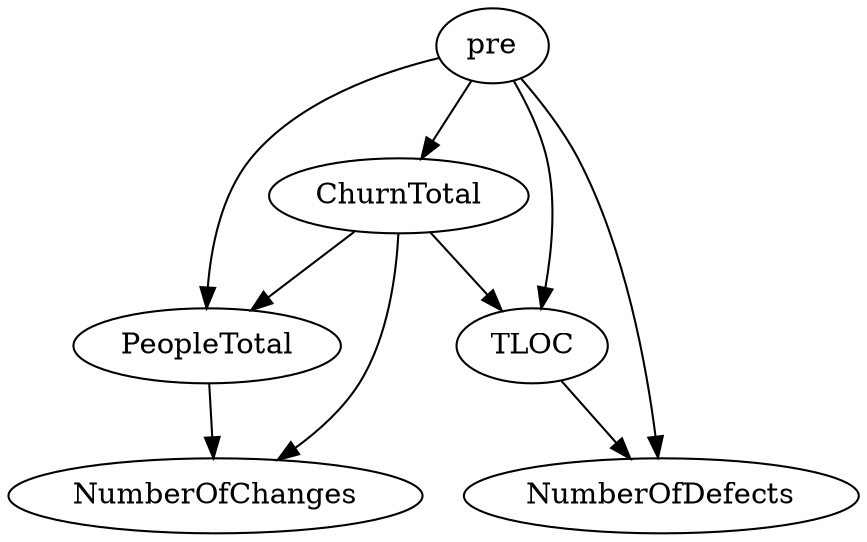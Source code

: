 digraph {
   PeopleTotal;
   NumberOfChanges;
   ChurnTotal;
   TLOC;
   pre;
   NumberOfDefects;
   PeopleTotal -> NumberOfChanges;
   ChurnTotal -> PeopleTotal;
   ChurnTotal -> NumberOfChanges;
   ChurnTotal -> TLOC;
   TLOC -> NumberOfDefects;
   pre -> PeopleTotal;
   pre -> ChurnTotal;
   pre -> TLOC;
   pre -> NumberOfDefects;
}
